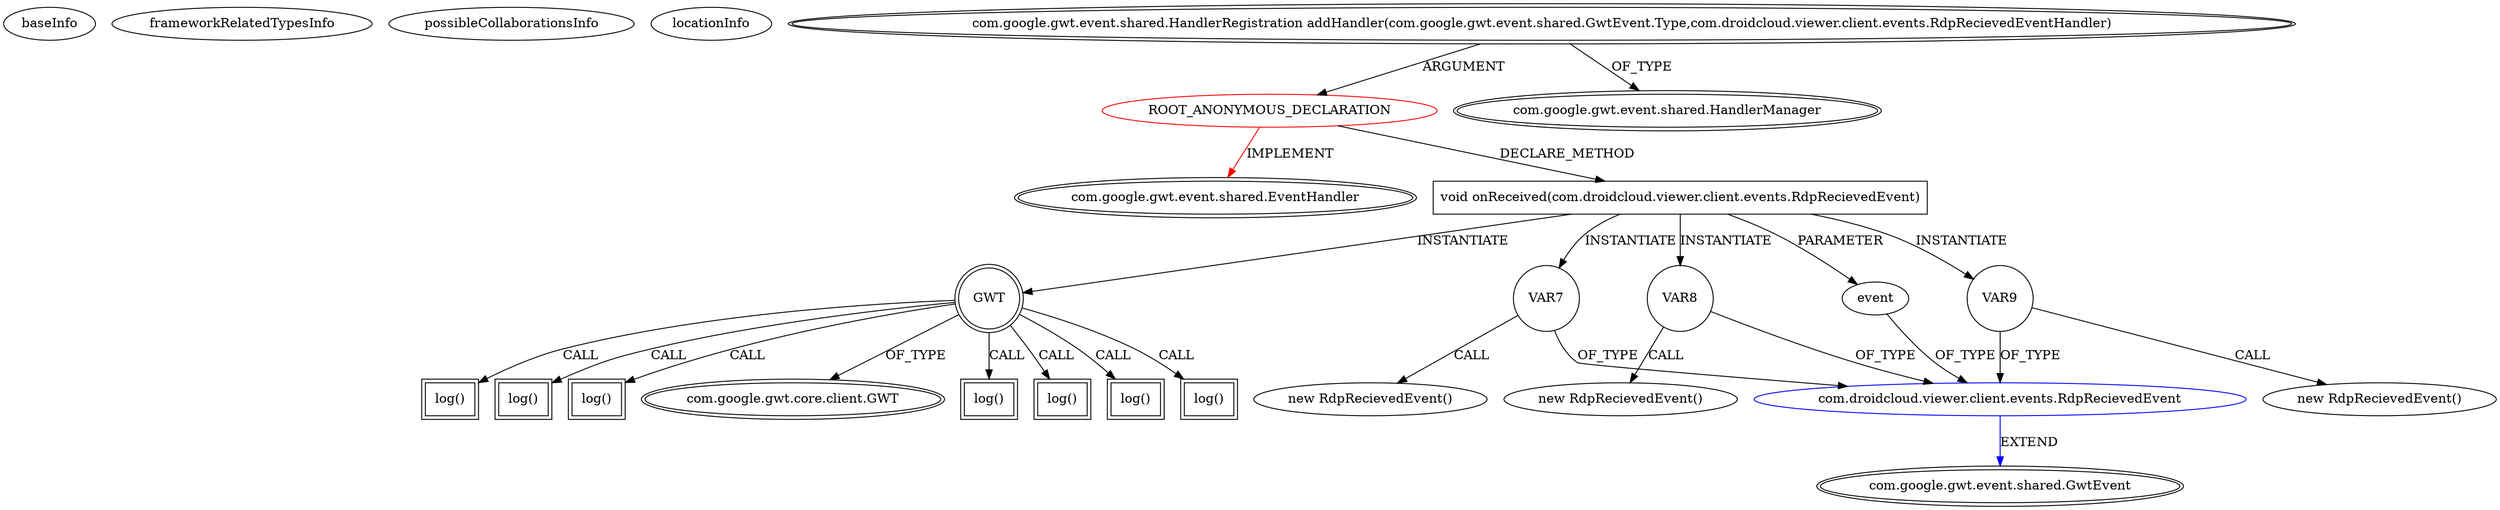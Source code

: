 digraph {
baseInfo[graphId=845,category="extension_graph",isAnonymous=true,possibleRelation=true]
frameworkRelatedTypesInfo[0="com.google.gwt.event.shared.EventHandler"]
possibleCollaborationsInfo[0="845~CLIENT_METHOD_DECLARATION-INSTANTIATION-CLIENT_METHOD_DECLARATION-INSTANTIATION-CLIENT_METHOD_DECLARATION-INSTANTIATION-CLIENT_METHOD_DECLARATION-PARAMETER_DECLARATION-~com.google.gwt.event.shared.EventHandler ~com.google.gwt.event.shared.GwtEvent ~true~false"]
locationInfo[projectName="betacraft-RdpGwtClient",filePath="/betacraft-RdpGwtClient/RdpGwtClient-master/src/com/droidcloud/viewer/client/Rdp.java",contextSignature="void mainLoop(boolean[],int[])",graphId="845"]
0[label="ROOT_ANONYMOUS_DECLARATION",vertexType="ROOT_ANONYMOUS_DECLARATION",isFrameworkType=false,color=red]
1[label="com.google.gwt.event.shared.EventHandler",vertexType="FRAMEWORK_INTERFACE_TYPE",isFrameworkType=true,peripheries=2]
2[label="com.google.gwt.event.shared.HandlerRegistration addHandler(com.google.gwt.event.shared.GwtEvent.Type,com.droidcloud.viewer.client.events.RdpRecievedEventHandler)",vertexType="OUTSIDE_CALL",isFrameworkType=true,peripheries=2]
3[label="com.google.gwt.event.shared.HandlerManager",vertexType="FRAMEWORK_CLASS_TYPE",isFrameworkType=true,peripheries=2]
4[label="void onReceived(com.droidcloud.viewer.client.events.RdpRecievedEvent)",vertexType="CLIENT_METHOD_DECLARATION",isFrameworkType=false,shape=box]
5[label="event",vertexType="PARAMETER_DECLARATION",isFrameworkType=false]
6[label="com.droidcloud.viewer.client.events.RdpRecievedEvent",vertexType="REFERENCE_CLIENT_CLASS_DECLARATION",isFrameworkType=false,color=blue]
7[label="com.google.gwt.event.shared.GwtEvent",vertexType="FRAMEWORK_CLASS_TYPE",isFrameworkType=true,peripheries=2]
8[label="GWT",vertexType="VARIABLE_EXPRESION",isFrameworkType=true,peripheries=2,shape=circle]
10[label="com.google.gwt.core.client.GWT",vertexType="FRAMEWORK_CLASS_TYPE",isFrameworkType=true,peripheries=2]
9[label="log()",vertexType="INSIDE_CALL",isFrameworkType=true,peripheries=2,shape=box]
12[label="log()",vertexType="INSIDE_CALL",isFrameworkType=true,peripheries=2,shape=box]
14[label="log()",vertexType="INSIDE_CALL",isFrameworkType=true,peripheries=2,shape=box]
16[label="log()",vertexType="INSIDE_CALL",isFrameworkType=true,peripheries=2,shape=box]
18[label="log()",vertexType="INSIDE_CALL",isFrameworkType=true,peripheries=2,shape=box]
20[label="log()",vertexType="INSIDE_CALL",isFrameworkType=true,peripheries=2,shape=box]
22[label="log()",vertexType="INSIDE_CALL",isFrameworkType=true,peripheries=2,shape=box]
24[label="VAR7",vertexType="VARIABLE_EXPRESION",isFrameworkType=false,shape=circle]
23[label="new RdpRecievedEvent()",vertexType="CONSTRUCTOR_CALL",isFrameworkType=false]
27[label="VAR8",vertexType="VARIABLE_EXPRESION",isFrameworkType=false,shape=circle]
26[label="new RdpRecievedEvent()",vertexType="CONSTRUCTOR_CALL",isFrameworkType=false]
30[label="VAR9",vertexType="VARIABLE_EXPRESION",isFrameworkType=false,shape=circle]
29[label="new RdpRecievedEvent()",vertexType="CONSTRUCTOR_CALL",isFrameworkType=false]
0->1[label="IMPLEMENT",color=red]
2->0[label="ARGUMENT"]
2->3[label="OF_TYPE"]
0->4[label="DECLARE_METHOD"]
6->7[label="EXTEND",color=blue]
5->6[label="OF_TYPE"]
4->5[label="PARAMETER"]
4->8[label="INSTANTIATE"]
8->10[label="OF_TYPE"]
8->9[label="CALL"]
8->12[label="CALL"]
8->14[label="CALL"]
8->16[label="CALL"]
8->18[label="CALL"]
8->20[label="CALL"]
8->22[label="CALL"]
4->24[label="INSTANTIATE"]
24->6[label="OF_TYPE"]
24->23[label="CALL"]
4->27[label="INSTANTIATE"]
27->6[label="OF_TYPE"]
27->26[label="CALL"]
4->30[label="INSTANTIATE"]
30->6[label="OF_TYPE"]
30->29[label="CALL"]
}
